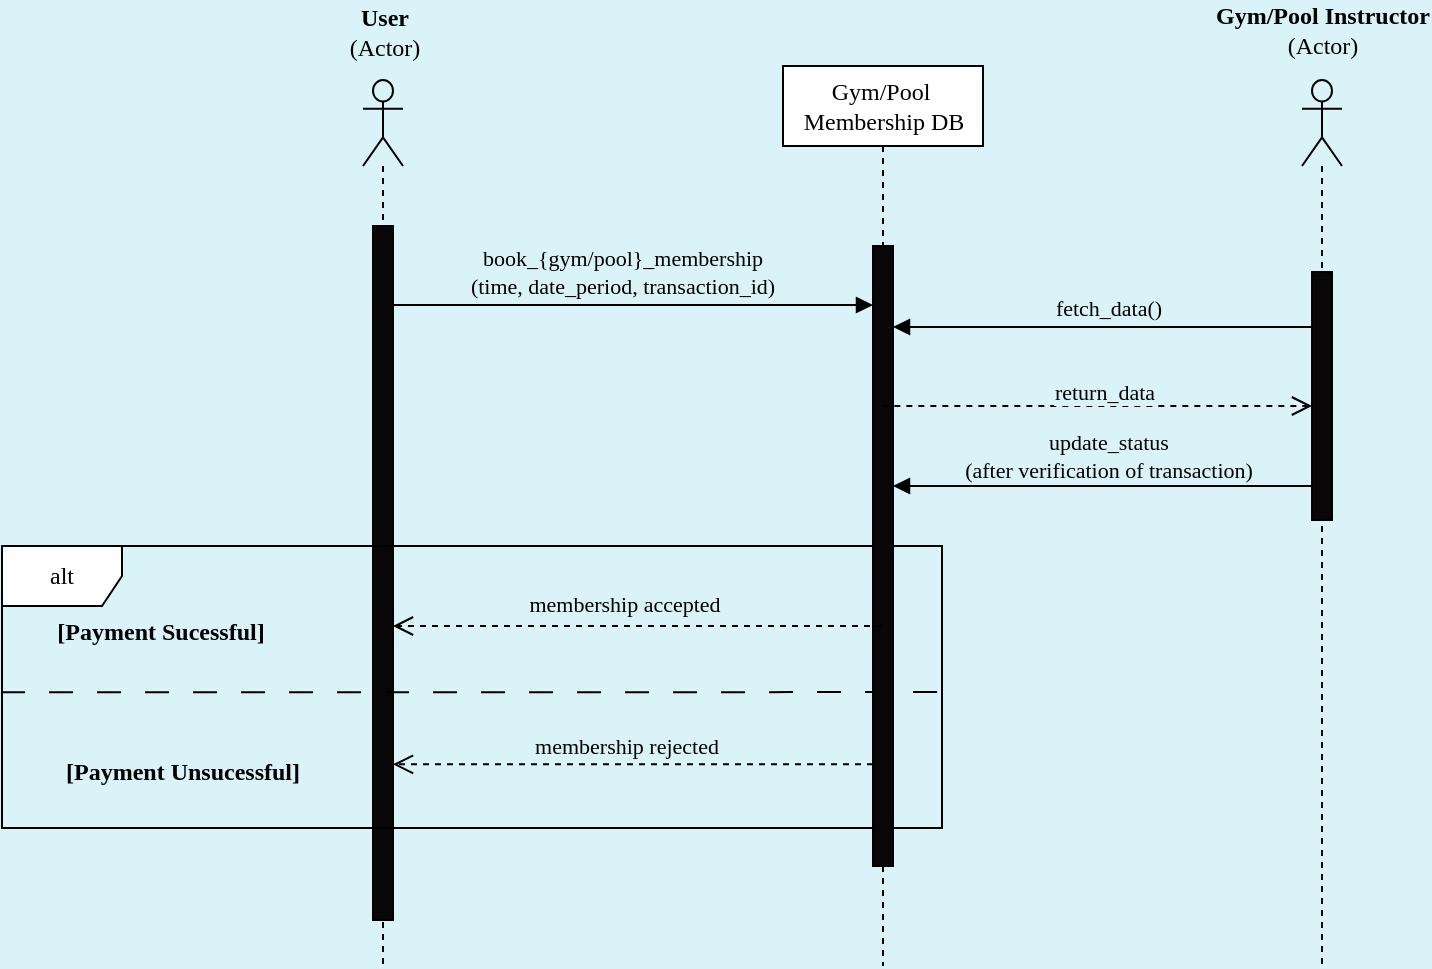 <mxfile version="23.1.1" type="device">
  <diagram name="Page-1" id="61d4Ecp6K8iNIc3WCDyg">
    <mxGraphModel dx="984" dy="644" grid="1" gridSize="10" guides="1" tooltips="1" connect="1" arrows="1" fold="1" page="1" pageScale="1" pageWidth="827" pageHeight="1169" background="#D9F3F8" math="0" shadow="0">
      <root>
        <mxCell id="0" />
        <mxCell id="1" parent="0" />
        <mxCell id="Xs4oKsTvRgISsXQ9Vran-1" value="" style="shape=umlLifeline;perimeter=lifelinePerimeter;whiteSpace=wrap;html=1;container=1;dropTarget=0;collapsible=0;recursiveResize=0;outlineConnect=0;portConstraint=eastwest;newEdgeStyle={&quot;curved&quot;:0,&quot;rounded&quot;:0};participant=umlActor;fillColor=none;size=43;" parent="1" vertex="1">
          <mxGeometry x="250.5" y="77" width="20" height="443" as="geometry" />
        </mxCell>
        <mxCell id="Xs4oKsTvRgISsXQ9Vran-2" value="" style="html=1;points=[[0,0,0,0,5],[0,1,0,0,-5],[1,0,0,0,5],[1,1,0,0,-5]];perimeter=orthogonalPerimeter;outlineConnect=0;targetShapes=umlLifeline;portConstraint=eastwest;newEdgeStyle={&quot;curved&quot;:0,&quot;rounded&quot;:0};fillColor=#080606;strokeColor=#000000;" parent="Xs4oKsTvRgISsXQ9Vran-1" vertex="1">
          <mxGeometry x="5" y="73" width="10" height="347" as="geometry" />
        </mxCell>
        <mxCell id="Xs4oKsTvRgISsXQ9Vran-3" value="User&lt;br&gt;&lt;span style=&quot;font-weight: normal;&quot;&gt;(Actor)&lt;/span&gt;" style="text;align=center;fontStyle=1;verticalAlign=middle;spacingLeft=3;spacingRight=3;strokeColor=none;rotatable=0;points=[[0,0.5],[1,0.5]];portConstraint=eastwest;html=1;fontFamily=Poppins;fontSource=https%3A%2F%2Ffonts.googleapis.com%2Fcss%3Ffamily%3DPoppins;" parent="1" vertex="1">
          <mxGeometry x="220.5" y="40" width="80" height="26" as="geometry" />
        </mxCell>
        <mxCell id="Xs4oKsTvRgISsXQ9Vran-4" value="" style="html=1;verticalAlign=bottom;endArrow=block;curved=0;rounded=0;" parent="1" edge="1">
          <mxGeometry x="-0.001" relative="1" as="geometry">
            <mxPoint x="265.5" y="189.5" as="sourcePoint" />
            <mxPoint x="505.5" y="189.5" as="targetPoint" />
            <mxPoint as="offset" />
          </mxGeometry>
        </mxCell>
        <mxCell id="Xs4oKsTvRgISsXQ9Vran-5" value="book_{gym/pool}_membership&lt;br&gt;(time, date_period, transaction_id)" style="edgeLabel;html=1;align=center;verticalAlign=middle;resizable=0;points=[];fontFamily=Poppins;fontSource=https%3A%2F%2Ffonts.googleapis.com%2Fcss%3Ffamily%3DPoppins;labelBackgroundColor=#D9F3F8;" parent="Xs4oKsTvRgISsXQ9Vran-4" vertex="1" connectable="0">
          <mxGeometry x="-0.037" y="-2" relative="1" as="geometry">
            <mxPoint x="-1" y="-19" as="offset" />
          </mxGeometry>
        </mxCell>
        <mxCell id="Xs4oKsTvRgISsXQ9Vran-6" value="&lt;font data-font-src=&quot;https://fonts.googleapis.com/css?family=Poppins&quot; face=&quot;Poppins&quot;&gt;alt&lt;/font&gt;" style="shape=umlFrame;whiteSpace=wrap;html=1;pointerEvents=0;" parent="1" vertex="1">
          <mxGeometry x="70" y="310" width="470" height="141" as="geometry" />
        </mxCell>
        <mxCell id="Xs4oKsTvRgISsXQ9Vran-7" value="" style="endArrow=none;dashed=1;html=1;rounded=0;entryX=0.999;entryY=0.518;entryDx=0;entryDy=0;entryPerimeter=0;exitX=-0.001;exitY=0.519;exitDx=0;exitDy=0;exitPerimeter=0;dashPattern=12 12;" parent="1" source="Xs4oKsTvRgISsXQ9Vran-6" target="Xs4oKsTvRgISsXQ9Vran-6" edge="1">
          <mxGeometry width="50" height="50" relative="1" as="geometry">
            <mxPoint x="110.5" y="291.91" as="sourcePoint" />
            <mxPoint x="570.5" y="290.02" as="targetPoint" />
          </mxGeometry>
        </mxCell>
        <mxCell id="Xs4oKsTvRgISsXQ9Vran-8" value="&lt;font data-font-src=&quot;https://fonts.googleapis.com/css?family=Poppins&quot; face=&quot;Poppins&quot;&gt;Gym/Pool&amp;nbsp;&lt;br&gt;Membership DB&lt;/font&gt;" style="shape=umlLifeline;perimeter=lifelinePerimeter;whiteSpace=wrap;html=1;container=1;dropTarget=0;collapsible=0;recursiveResize=0;outlineConnect=0;portConstraint=eastwest;newEdgeStyle={&quot;curved&quot;:0,&quot;rounded&quot;:0};" parent="1" vertex="1">
          <mxGeometry x="460.5" y="70" width="100" height="450" as="geometry" />
        </mxCell>
        <mxCell id="Xs4oKsTvRgISsXQ9Vran-9" value="" style="html=1;points=[[0,0,0,0,5],[0,1,0,0,-5],[1,0,0,0,5],[1,1,0,0,-5]];perimeter=orthogonalPerimeter;outlineConnect=0;targetShapes=umlLifeline;portConstraint=eastwest;newEdgeStyle={&quot;curved&quot;:0,&quot;rounded&quot;:0};fillColor=#080606;strokeColor=#000000;" parent="Xs4oKsTvRgISsXQ9Vran-8" vertex="1">
          <mxGeometry x="45" y="90" width="10" height="310" as="geometry" />
        </mxCell>
        <mxCell id="Xs4oKsTvRgISsXQ9Vran-10" value="" style="html=1;verticalAlign=bottom;endArrow=open;dashed=1;endSize=8;curved=0;rounded=0;" parent="1" edge="1">
          <mxGeometry relative="1" as="geometry">
            <mxPoint x="510.0" y="350" as="sourcePoint" />
            <mxPoint x="265.5" y="350" as="targetPoint" />
          </mxGeometry>
        </mxCell>
        <mxCell id="Xs4oKsTvRgISsXQ9Vran-11" value="membership accepted" style="edgeLabel;html=1;align=center;verticalAlign=middle;resizable=0;points=[];fontFamily=Poppins;fontSource=https%3A%2F%2Ffonts.googleapis.com%2Fcss%3Ffamily%3DPoppins;labelBackgroundColor=#D9F3F8;" parent="Xs4oKsTvRgISsXQ9Vran-10" vertex="1" connectable="0">
          <mxGeometry x="0.034" y="-1" relative="1" as="geometry">
            <mxPoint x="-3" y="-10" as="offset" />
          </mxGeometry>
        </mxCell>
        <mxCell id="Xs4oKsTvRgISsXQ9Vran-12" value="" style="html=1;verticalAlign=bottom;endArrow=open;dashed=1;endSize=8;curved=0;rounded=0;" parent="1" edge="1">
          <mxGeometry relative="1" as="geometry">
            <mxPoint x="505.5" y="419.17" as="sourcePoint" />
            <mxPoint x="265.5" y="419.17" as="targetPoint" />
          </mxGeometry>
        </mxCell>
        <mxCell id="Xs4oKsTvRgISsXQ9Vran-13" value="membership rejected" style="edgeLabel;html=1;align=center;verticalAlign=middle;resizable=0;points=[];fontFamily=Poppins;fontSource=https%3A%2F%2Ffonts.googleapis.com%2Fcss%3Ffamily%3DPoppins;labelBackgroundColor=#D9F3F8;" parent="Xs4oKsTvRgISsXQ9Vran-12" vertex="1" connectable="0">
          <mxGeometry x="0.034" y="-1" relative="1" as="geometry">
            <mxPoint y="-8" as="offset" />
          </mxGeometry>
        </mxCell>
        <mxCell id="Xs4oKsTvRgISsXQ9Vran-14" value="[Payment Sucessful]" style="text;align=center;fontStyle=1;verticalAlign=middle;spacingLeft=3;spacingRight=3;strokeColor=none;rotatable=0;points=[[0,0.5],[1,0.5]];portConstraint=eastwest;html=1;fontFamily=Poppins;fontSource=https%3A%2F%2Ffonts.googleapis.com%2Fcss%3Ffamily%3DPoppins;" parent="1" vertex="1">
          <mxGeometry x="108.5" y="340" width="80" height="26" as="geometry" />
        </mxCell>
        <mxCell id="Xs4oKsTvRgISsXQ9Vran-15" value="[Payment Unsucessful]" style="text;align=center;fontStyle=1;verticalAlign=middle;spacingLeft=3;spacingRight=3;strokeColor=none;rotatable=0;points=[[0,0.5],[1,0.5]];portConstraint=eastwest;html=1;fontFamily=Poppins;fontSource=https%3A%2F%2Ffonts.googleapis.com%2Fcss%3Ffamily%3DPoppins;" parent="1" vertex="1">
          <mxGeometry x="120" y="410" width="80" height="26" as="geometry" />
        </mxCell>
        <mxCell id="Xs4oKsTvRgISsXQ9Vran-16" value="" style="shape=umlLifeline;perimeter=lifelinePerimeter;whiteSpace=wrap;html=1;container=1;dropTarget=0;collapsible=0;recursiveResize=0;outlineConnect=0;portConstraint=eastwest;newEdgeStyle={&quot;curved&quot;:0,&quot;rounded&quot;:0};participant=umlActor;fillColor=none;size=43;" parent="1" vertex="1">
          <mxGeometry x="720" y="77" width="20" height="443" as="geometry" />
        </mxCell>
        <mxCell id="Xs4oKsTvRgISsXQ9Vran-17" value="" style="html=1;points=[[0,0,0,0,5],[0,1,0,0,-5],[1,0,0,0,5],[1,1,0,0,-5]];perimeter=orthogonalPerimeter;outlineConnect=0;targetShapes=umlLifeline;portConstraint=eastwest;newEdgeStyle={&quot;curved&quot;:0,&quot;rounded&quot;:0};fillColor=#080606;strokeColor=#000000;" parent="Xs4oKsTvRgISsXQ9Vran-16" vertex="1">
          <mxGeometry x="5" y="96" width="10" height="124" as="geometry" />
        </mxCell>
        <mxCell id="Xs4oKsTvRgISsXQ9Vran-18" value="Gym/Pool Instructor&lt;br&gt;&lt;span style=&quot;font-weight: normal;&quot;&gt;(Actor)&lt;/span&gt;" style="text;align=center;fontStyle=1;verticalAlign=middle;spacingLeft=3;spacingRight=3;strokeColor=none;rotatable=0;points=[[0,0.5],[1,0.5]];portConstraint=eastwest;html=1;fontFamily=Poppins;fontSource=https%3A%2F%2Ffonts.googleapis.com%2Fcss%3Ffamily%3DPoppins;" parent="1" vertex="1">
          <mxGeometry x="690" y="39" width="80" height="26" as="geometry" />
        </mxCell>
        <mxCell id="Xs4oKsTvRgISsXQ9Vran-19" value="" style="html=1;verticalAlign=bottom;endArrow=block;curved=0;rounded=0;" parent="1" edge="1">
          <mxGeometry x="-0.001" relative="1" as="geometry">
            <mxPoint x="725" y="200.5" as="sourcePoint" />
            <mxPoint x="515.5" y="200.5" as="targetPoint" />
            <mxPoint as="offset" />
          </mxGeometry>
        </mxCell>
        <mxCell id="Xs4oKsTvRgISsXQ9Vran-20" value="fetch_data()" style="edgeLabel;html=1;align=center;verticalAlign=middle;resizable=0;points=[];fontFamily=Poppins;fontSource=https%3A%2F%2Ffonts.googleapis.com%2Fcss%3Ffamily%3DPoppins;labelBackgroundColor=#D9F3F8;" parent="Xs4oKsTvRgISsXQ9Vran-19" vertex="1" connectable="0">
          <mxGeometry x="-0.037" y="-2" relative="1" as="geometry">
            <mxPoint x="-1" y="-8" as="offset" />
          </mxGeometry>
        </mxCell>
        <mxCell id="Xs4oKsTvRgISsXQ9Vran-21" value="" style="html=1;verticalAlign=bottom;endArrow=open;dashed=1;endSize=8;curved=0;rounded=0;" parent="1" edge="1">
          <mxGeometry relative="1" as="geometry">
            <mxPoint x="510.167" y="240" as="sourcePoint" />
            <mxPoint x="725" y="240" as="targetPoint" />
          </mxGeometry>
        </mxCell>
        <mxCell id="Xs4oKsTvRgISsXQ9Vran-22" value="return_data" style="edgeLabel;html=1;align=center;verticalAlign=middle;resizable=0;points=[];fontFamily=Poppins;fontSource=https%3A%2F%2Ffonts.googleapis.com%2Fcss%3Ffamily%3DPoppins;labelBackgroundColor=#D9F3F8;" parent="Xs4oKsTvRgISsXQ9Vran-21" vertex="1" connectable="0">
          <mxGeometry x="0.034" y="-1" relative="1" as="geometry">
            <mxPoint y="-8" as="offset" />
          </mxGeometry>
        </mxCell>
        <mxCell id="Xs4oKsTvRgISsXQ9Vran-25" value="" style="html=1;verticalAlign=bottom;endArrow=block;curved=0;rounded=0;" parent="1" edge="1">
          <mxGeometry x="-0.001" relative="1" as="geometry">
            <mxPoint x="725" y="280.0" as="sourcePoint" />
            <mxPoint x="515.5" y="280.0" as="targetPoint" />
            <mxPoint as="offset" />
          </mxGeometry>
        </mxCell>
        <mxCell id="Xs4oKsTvRgISsXQ9Vran-26" value="update_status&lt;br&gt;(after verification of transaction)" style="edgeLabel;html=1;align=center;verticalAlign=middle;resizable=0;points=[];fontFamily=Poppins;fontSource=https%3A%2F%2Ffonts.googleapis.com%2Fcss%3Ffamily%3DPoppins;labelBackgroundColor=#D9F3F8;" parent="Xs4oKsTvRgISsXQ9Vran-25" vertex="1" connectable="0">
          <mxGeometry x="-0.037" y="-2" relative="1" as="geometry">
            <mxPoint x="-1" y="-13" as="offset" />
          </mxGeometry>
        </mxCell>
      </root>
    </mxGraphModel>
  </diagram>
</mxfile>
